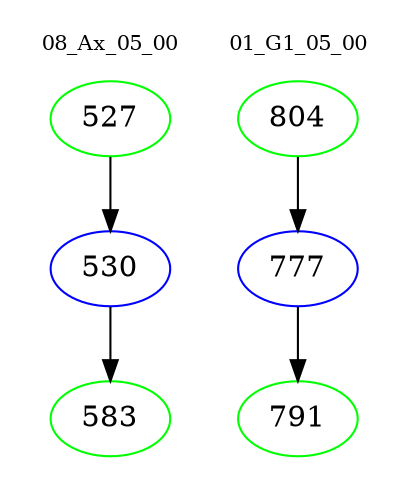 digraph{
subgraph cluster_0 {
color = white
label = "08_Ax_05_00";
fontsize=10;
T0_527 [label="527", color="green"]
T0_527 -> T0_530 [color="black"]
T0_530 [label="530", color="blue"]
T0_530 -> T0_583 [color="black"]
T0_583 [label="583", color="green"]
}
subgraph cluster_1 {
color = white
label = "01_G1_05_00";
fontsize=10;
T1_804 [label="804", color="green"]
T1_804 -> T1_777 [color="black"]
T1_777 [label="777", color="blue"]
T1_777 -> T1_791 [color="black"]
T1_791 [label="791", color="green"]
}
}
